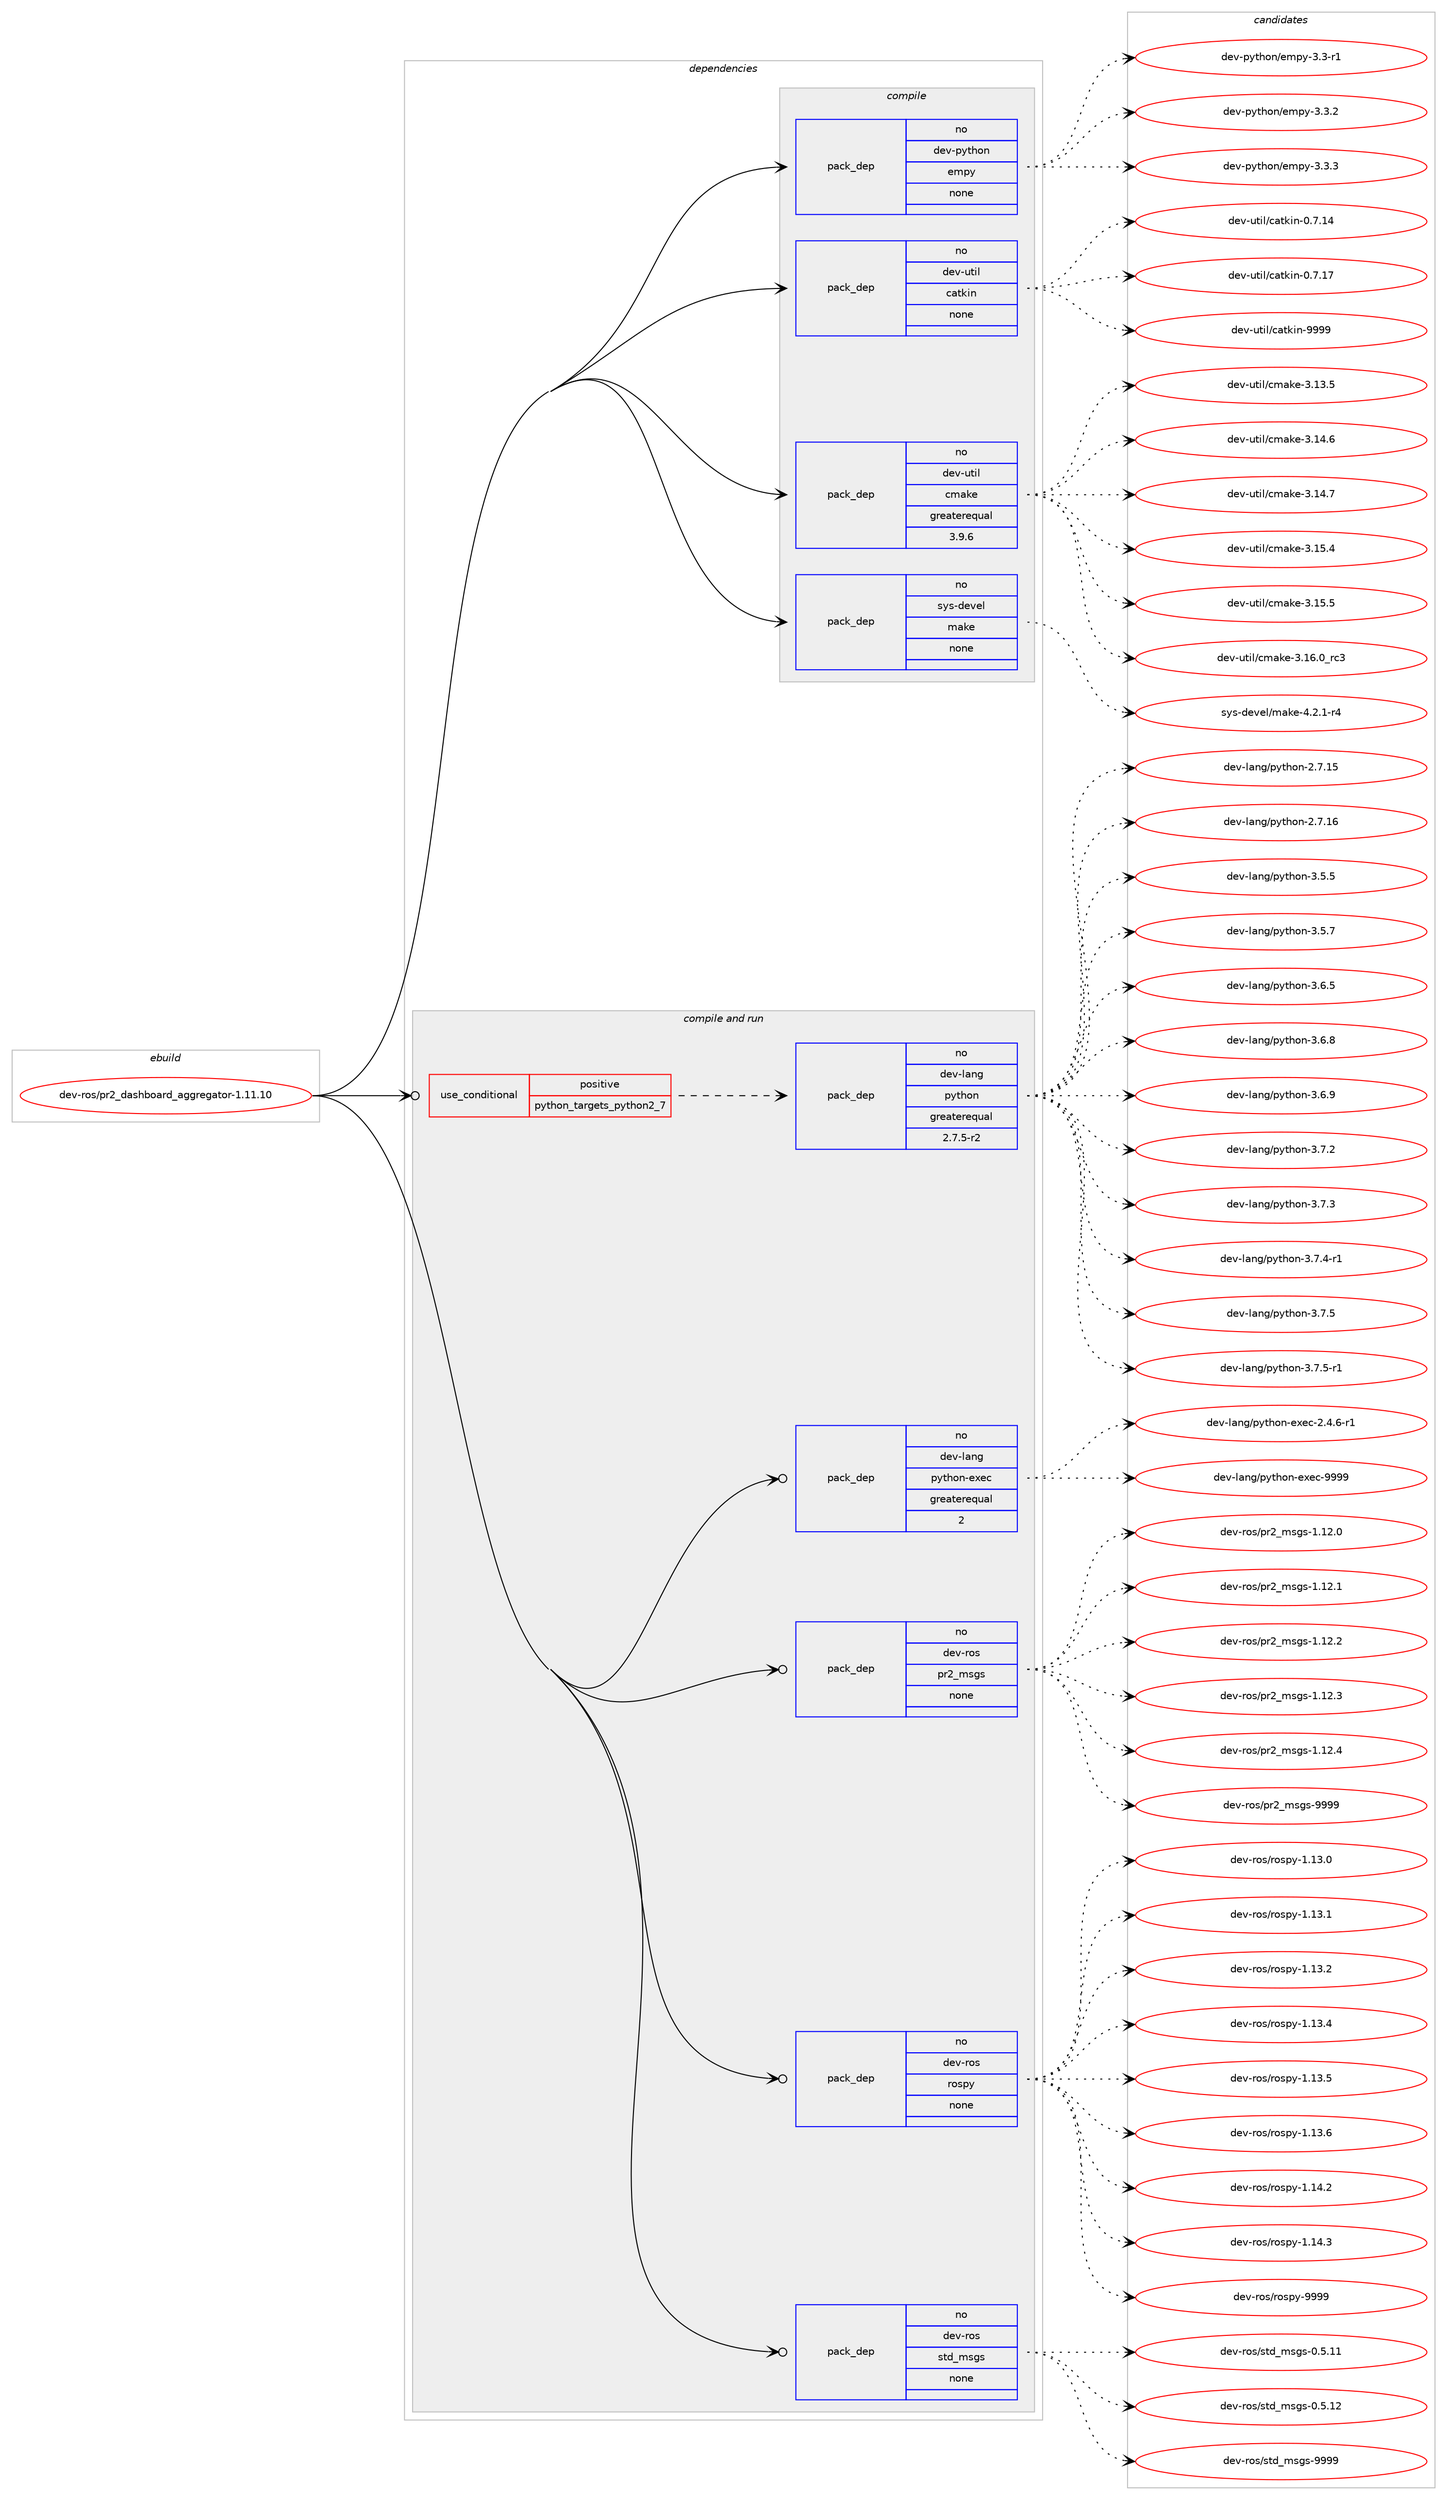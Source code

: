 digraph prolog {

# *************
# Graph options
# *************

newrank=true;
concentrate=true;
compound=true;
graph [rankdir=LR,fontname=Helvetica,fontsize=10,ranksep=1.5];#, ranksep=2.5, nodesep=0.2];
edge  [arrowhead=vee];
node  [fontname=Helvetica,fontsize=10];

# **********
# The ebuild
# **********

subgraph cluster_leftcol {
color=gray;
rank=same;
label=<<i>ebuild</i>>;
id [label="dev-ros/pr2_dashboard_aggregator-1.11.10", color=red, width=4, href="../dev-ros/pr2_dashboard_aggregator-1.11.10.svg"];
}

# ****************
# The dependencies
# ****************

subgraph cluster_midcol {
color=gray;
label=<<i>dependencies</i>>;
subgraph cluster_compile {
fillcolor="#eeeeee";
style=filled;
label=<<i>compile</i>>;
subgraph pack492175 {
dependency658238 [label=<<TABLE BORDER="0" CELLBORDER="1" CELLSPACING="0" CELLPADDING="4" WIDTH="220"><TR><TD ROWSPAN="6" CELLPADDING="30">pack_dep</TD></TR><TR><TD WIDTH="110">no</TD></TR><TR><TD>dev-python</TD></TR><TR><TD>empy</TD></TR><TR><TD>none</TD></TR><TR><TD></TD></TR></TABLE>>, shape=none, color=blue];
}
id:e -> dependency658238:w [weight=20,style="solid",arrowhead="vee"];
subgraph pack492176 {
dependency658239 [label=<<TABLE BORDER="0" CELLBORDER="1" CELLSPACING="0" CELLPADDING="4" WIDTH="220"><TR><TD ROWSPAN="6" CELLPADDING="30">pack_dep</TD></TR><TR><TD WIDTH="110">no</TD></TR><TR><TD>dev-util</TD></TR><TR><TD>catkin</TD></TR><TR><TD>none</TD></TR><TR><TD></TD></TR></TABLE>>, shape=none, color=blue];
}
id:e -> dependency658239:w [weight=20,style="solid",arrowhead="vee"];
subgraph pack492177 {
dependency658240 [label=<<TABLE BORDER="0" CELLBORDER="1" CELLSPACING="0" CELLPADDING="4" WIDTH="220"><TR><TD ROWSPAN="6" CELLPADDING="30">pack_dep</TD></TR><TR><TD WIDTH="110">no</TD></TR><TR><TD>dev-util</TD></TR><TR><TD>cmake</TD></TR><TR><TD>greaterequal</TD></TR><TR><TD>3.9.6</TD></TR></TABLE>>, shape=none, color=blue];
}
id:e -> dependency658240:w [weight=20,style="solid",arrowhead="vee"];
subgraph pack492178 {
dependency658241 [label=<<TABLE BORDER="0" CELLBORDER="1" CELLSPACING="0" CELLPADDING="4" WIDTH="220"><TR><TD ROWSPAN="6" CELLPADDING="30">pack_dep</TD></TR><TR><TD WIDTH="110">no</TD></TR><TR><TD>sys-devel</TD></TR><TR><TD>make</TD></TR><TR><TD>none</TD></TR><TR><TD></TD></TR></TABLE>>, shape=none, color=blue];
}
id:e -> dependency658241:w [weight=20,style="solid",arrowhead="vee"];
}
subgraph cluster_compileandrun {
fillcolor="#eeeeee";
style=filled;
label=<<i>compile and run</i>>;
subgraph cond154157 {
dependency658242 [label=<<TABLE BORDER="0" CELLBORDER="1" CELLSPACING="0" CELLPADDING="4"><TR><TD ROWSPAN="3" CELLPADDING="10">use_conditional</TD></TR><TR><TD>positive</TD></TR><TR><TD>python_targets_python2_7</TD></TR></TABLE>>, shape=none, color=red];
subgraph pack492179 {
dependency658243 [label=<<TABLE BORDER="0" CELLBORDER="1" CELLSPACING="0" CELLPADDING="4" WIDTH="220"><TR><TD ROWSPAN="6" CELLPADDING="30">pack_dep</TD></TR><TR><TD WIDTH="110">no</TD></TR><TR><TD>dev-lang</TD></TR><TR><TD>python</TD></TR><TR><TD>greaterequal</TD></TR><TR><TD>2.7.5-r2</TD></TR></TABLE>>, shape=none, color=blue];
}
dependency658242:e -> dependency658243:w [weight=20,style="dashed",arrowhead="vee"];
}
id:e -> dependency658242:w [weight=20,style="solid",arrowhead="odotvee"];
subgraph pack492180 {
dependency658244 [label=<<TABLE BORDER="0" CELLBORDER="1" CELLSPACING="0" CELLPADDING="4" WIDTH="220"><TR><TD ROWSPAN="6" CELLPADDING="30">pack_dep</TD></TR><TR><TD WIDTH="110">no</TD></TR><TR><TD>dev-lang</TD></TR><TR><TD>python-exec</TD></TR><TR><TD>greaterequal</TD></TR><TR><TD>2</TD></TR></TABLE>>, shape=none, color=blue];
}
id:e -> dependency658244:w [weight=20,style="solid",arrowhead="odotvee"];
subgraph pack492181 {
dependency658245 [label=<<TABLE BORDER="0" CELLBORDER="1" CELLSPACING="0" CELLPADDING="4" WIDTH="220"><TR><TD ROWSPAN="6" CELLPADDING="30">pack_dep</TD></TR><TR><TD WIDTH="110">no</TD></TR><TR><TD>dev-ros</TD></TR><TR><TD>pr2_msgs</TD></TR><TR><TD>none</TD></TR><TR><TD></TD></TR></TABLE>>, shape=none, color=blue];
}
id:e -> dependency658245:w [weight=20,style="solid",arrowhead="odotvee"];
subgraph pack492182 {
dependency658246 [label=<<TABLE BORDER="0" CELLBORDER="1" CELLSPACING="0" CELLPADDING="4" WIDTH="220"><TR><TD ROWSPAN="6" CELLPADDING="30">pack_dep</TD></TR><TR><TD WIDTH="110">no</TD></TR><TR><TD>dev-ros</TD></TR><TR><TD>rospy</TD></TR><TR><TD>none</TD></TR><TR><TD></TD></TR></TABLE>>, shape=none, color=blue];
}
id:e -> dependency658246:w [weight=20,style="solid",arrowhead="odotvee"];
subgraph pack492183 {
dependency658247 [label=<<TABLE BORDER="0" CELLBORDER="1" CELLSPACING="0" CELLPADDING="4" WIDTH="220"><TR><TD ROWSPAN="6" CELLPADDING="30">pack_dep</TD></TR><TR><TD WIDTH="110">no</TD></TR><TR><TD>dev-ros</TD></TR><TR><TD>std_msgs</TD></TR><TR><TD>none</TD></TR><TR><TD></TD></TR></TABLE>>, shape=none, color=blue];
}
id:e -> dependency658247:w [weight=20,style="solid",arrowhead="odotvee"];
}
subgraph cluster_run {
fillcolor="#eeeeee";
style=filled;
label=<<i>run</i>>;
}
}

# **************
# The candidates
# **************

subgraph cluster_choices {
rank=same;
color=gray;
label=<<i>candidates</i>>;

subgraph choice492175 {
color=black;
nodesep=1;
choice1001011184511212111610411111047101109112121455146514511449 [label="dev-python/empy-3.3-r1", color=red, width=4,href="../dev-python/empy-3.3-r1.svg"];
choice1001011184511212111610411111047101109112121455146514650 [label="dev-python/empy-3.3.2", color=red, width=4,href="../dev-python/empy-3.3.2.svg"];
choice1001011184511212111610411111047101109112121455146514651 [label="dev-python/empy-3.3.3", color=red, width=4,href="../dev-python/empy-3.3.3.svg"];
dependency658238:e -> choice1001011184511212111610411111047101109112121455146514511449:w [style=dotted,weight="100"];
dependency658238:e -> choice1001011184511212111610411111047101109112121455146514650:w [style=dotted,weight="100"];
dependency658238:e -> choice1001011184511212111610411111047101109112121455146514651:w [style=dotted,weight="100"];
}
subgraph choice492176 {
color=black;
nodesep=1;
choice1001011184511711610510847999711610710511045484655464952 [label="dev-util/catkin-0.7.14", color=red, width=4,href="../dev-util/catkin-0.7.14.svg"];
choice1001011184511711610510847999711610710511045484655464955 [label="dev-util/catkin-0.7.17", color=red, width=4,href="../dev-util/catkin-0.7.17.svg"];
choice100101118451171161051084799971161071051104557575757 [label="dev-util/catkin-9999", color=red, width=4,href="../dev-util/catkin-9999.svg"];
dependency658239:e -> choice1001011184511711610510847999711610710511045484655464952:w [style=dotted,weight="100"];
dependency658239:e -> choice1001011184511711610510847999711610710511045484655464955:w [style=dotted,weight="100"];
dependency658239:e -> choice100101118451171161051084799971161071051104557575757:w [style=dotted,weight="100"];
}
subgraph choice492177 {
color=black;
nodesep=1;
choice1001011184511711610510847991099710710145514649514653 [label="dev-util/cmake-3.13.5", color=red, width=4,href="../dev-util/cmake-3.13.5.svg"];
choice1001011184511711610510847991099710710145514649524654 [label="dev-util/cmake-3.14.6", color=red, width=4,href="../dev-util/cmake-3.14.6.svg"];
choice1001011184511711610510847991099710710145514649524655 [label="dev-util/cmake-3.14.7", color=red, width=4,href="../dev-util/cmake-3.14.7.svg"];
choice1001011184511711610510847991099710710145514649534652 [label="dev-util/cmake-3.15.4", color=red, width=4,href="../dev-util/cmake-3.15.4.svg"];
choice1001011184511711610510847991099710710145514649534653 [label="dev-util/cmake-3.15.5", color=red, width=4,href="../dev-util/cmake-3.15.5.svg"];
choice1001011184511711610510847991099710710145514649544648951149951 [label="dev-util/cmake-3.16.0_rc3", color=red, width=4,href="../dev-util/cmake-3.16.0_rc3.svg"];
dependency658240:e -> choice1001011184511711610510847991099710710145514649514653:w [style=dotted,weight="100"];
dependency658240:e -> choice1001011184511711610510847991099710710145514649524654:w [style=dotted,weight="100"];
dependency658240:e -> choice1001011184511711610510847991099710710145514649524655:w [style=dotted,weight="100"];
dependency658240:e -> choice1001011184511711610510847991099710710145514649534652:w [style=dotted,weight="100"];
dependency658240:e -> choice1001011184511711610510847991099710710145514649534653:w [style=dotted,weight="100"];
dependency658240:e -> choice1001011184511711610510847991099710710145514649544648951149951:w [style=dotted,weight="100"];
}
subgraph choice492178 {
color=black;
nodesep=1;
choice1151211154510010111810110847109971071014552465046494511452 [label="sys-devel/make-4.2.1-r4", color=red, width=4,href="../sys-devel/make-4.2.1-r4.svg"];
dependency658241:e -> choice1151211154510010111810110847109971071014552465046494511452:w [style=dotted,weight="100"];
}
subgraph choice492179 {
color=black;
nodesep=1;
choice10010111845108971101034711212111610411111045504655464953 [label="dev-lang/python-2.7.15", color=red, width=4,href="../dev-lang/python-2.7.15.svg"];
choice10010111845108971101034711212111610411111045504655464954 [label="dev-lang/python-2.7.16", color=red, width=4,href="../dev-lang/python-2.7.16.svg"];
choice100101118451089711010347112121116104111110455146534653 [label="dev-lang/python-3.5.5", color=red, width=4,href="../dev-lang/python-3.5.5.svg"];
choice100101118451089711010347112121116104111110455146534655 [label="dev-lang/python-3.5.7", color=red, width=4,href="../dev-lang/python-3.5.7.svg"];
choice100101118451089711010347112121116104111110455146544653 [label="dev-lang/python-3.6.5", color=red, width=4,href="../dev-lang/python-3.6.5.svg"];
choice100101118451089711010347112121116104111110455146544656 [label="dev-lang/python-3.6.8", color=red, width=4,href="../dev-lang/python-3.6.8.svg"];
choice100101118451089711010347112121116104111110455146544657 [label="dev-lang/python-3.6.9", color=red, width=4,href="../dev-lang/python-3.6.9.svg"];
choice100101118451089711010347112121116104111110455146554650 [label="dev-lang/python-3.7.2", color=red, width=4,href="../dev-lang/python-3.7.2.svg"];
choice100101118451089711010347112121116104111110455146554651 [label="dev-lang/python-3.7.3", color=red, width=4,href="../dev-lang/python-3.7.3.svg"];
choice1001011184510897110103471121211161041111104551465546524511449 [label="dev-lang/python-3.7.4-r1", color=red, width=4,href="../dev-lang/python-3.7.4-r1.svg"];
choice100101118451089711010347112121116104111110455146554653 [label="dev-lang/python-3.7.5", color=red, width=4,href="../dev-lang/python-3.7.5.svg"];
choice1001011184510897110103471121211161041111104551465546534511449 [label="dev-lang/python-3.7.5-r1", color=red, width=4,href="../dev-lang/python-3.7.5-r1.svg"];
dependency658243:e -> choice10010111845108971101034711212111610411111045504655464953:w [style=dotted,weight="100"];
dependency658243:e -> choice10010111845108971101034711212111610411111045504655464954:w [style=dotted,weight="100"];
dependency658243:e -> choice100101118451089711010347112121116104111110455146534653:w [style=dotted,weight="100"];
dependency658243:e -> choice100101118451089711010347112121116104111110455146534655:w [style=dotted,weight="100"];
dependency658243:e -> choice100101118451089711010347112121116104111110455146544653:w [style=dotted,weight="100"];
dependency658243:e -> choice100101118451089711010347112121116104111110455146544656:w [style=dotted,weight="100"];
dependency658243:e -> choice100101118451089711010347112121116104111110455146544657:w [style=dotted,weight="100"];
dependency658243:e -> choice100101118451089711010347112121116104111110455146554650:w [style=dotted,weight="100"];
dependency658243:e -> choice100101118451089711010347112121116104111110455146554651:w [style=dotted,weight="100"];
dependency658243:e -> choice1001011184510897110103471121211161041111104551465546524511449:w [style=dotted,weight="100"];
dependency658243:e -> choice100101118451089711010347112121116104111110455146554653:w [style=dotted,weight="100"];
dependency658243:e -> choice1001011184510897110103471121211161041111104551465546534511449:w [style=dotted,weight="100"];
}
subgraph choice492180 {
color=black;
nodesep=1;
choice10010111845108971101034711212111610411111045101120101994550465246544511449 [label="dev-lang/python-exec-2.4.6-r1", color=red, width=4,href="../dev-lang/python-exec-2.4.6-r1.svg"];
choice10010111845108971101034711212111610411111045101120101994557575757 [label="dev-lang/python-exec-9999", color=red, width=4,href="../dev-lang/python-exec-9999.svg"];
dependency658244:e -> choice10010111845108971101034711212111610411111045101120101994550465246544511449:w [style=dotted,weight="100"];
dependency658244:e -> choice10010111845108971101034711212111610411111045101120101994557575757:w [style=dotted,weight="100"];
}
subgraph choice492181 {
color=black;
nodesep=1;
choice1001011184511411111547112114509510911510311545494649504648 [label="dev-ros/pr2_msgs-1.12.0", color=red, width=4,href="../dev-ros/pr2_msgs-1.12.0.svg"];
choice1001011184511411111547112114509510911510311545494649504649 [label="dev-ros/pr2_msgs-1.12.1", color=red, width=4,href="../dev-ros/pr2_msgs-1.12.1.svg"];
choice1001011184511411111547112114509510911510311545494649504650 [label="dev-ros/pr2_msgs-1.12.2", color=red, width=4,href="../dev-ros/pr2_msgs-1.12.2.svg"];
choice1001011184511411111547112114509510911510311545494649504651 [label="dev-ros/pr2_msgs-1.12.3", color=red, width=4,href="../dev-ros/pr2_msgs-1.12.3.svg"];
choice1001011184511411111547112114509510911510311545494649504652 [label="dev-ros/pr2_msgs-1.12.4", color=red, width=4,href="../dev-ros/pr2_msgs-1.12.4.svg"];
choice100101118451141111154711211450951091151031154557575757 [label="dev-ros/pr2_msgs-9999", color=red, width=4,href="../dev-ros/pr2_msgs-9999.svg"];
dependency658245:e -> choice1001011184511411111547112114509510911510311545494649504648:w [style=dotted,weight="100"];
dependency658245:e -> choice1001011184511411111547112114509510911510311545494649504649:w [style=dotted,weight="100"];
dependency658245:e -> choice1001011184511411111547112114509510911510311545494649504650:w [style=dotted,weight="100"];
dependency658245:e -> choice1001011184511411111547112114509510911510311545494649504651:w [style=dotted,weight="100"];
dependency658245:e -> choice1001011184511411111547112114509510911510311545494649504652:w [style=dotted,weight="100"];
dependency658245:e -> choice100101118451141111154711211450951091151031154557575757:w [style=dotted,weight="100"];
}
subgraph choice492182 {
color=black;
nodesep=1;
choice100101118451141111154711411111511212145494649514648 [label="dev-ros/rospy-1.13.0", color=red, width=4,href="../dev-ros/rospy-1.13.0.svg"];
choice100101118451141111154711411111511212145494649514649 [label="dev-ros/rospy-1.13.1", color=red, width=4,href="../dev-ros/rospy-1.13.1.svg"];
choice100101118451141111154711411111511212145494649514650 [label="dev-ros/rospy-1.13.2", color=red, width=4,href="../dev-ros/rospy-1.13.2.svg"];
choice100101118451141111154711411111511212145494649514652 [label="dev-ros/rospy-1.13.4", color=red, width=4,href="../dev-ros/rospy-1.13.4.svg"];
choice100101118451141111154711411111511212145494649514653 [label="dev-ros/rospy-1.13.5", color=red, width=4,href="../dev-ros/rospy-1.13.5.svg"];
choice100101118451141111154711411111511212145494649514654 [label="dev-ros/rospy-1.13.6", color=red, width=4,href="../dev-ros/rospy-1.13.6.svg"];
choice100101118451141111154711411111511212145494649524650 [label="dev-ros/rospy-1.14.2", color=red, width=4,href="../dev-ros/rospy-1.14.2.svg"];
choice100101118451141111154711411111511212145494649524651 [label="dev-ros/rospy-1.14.3", color=red, width=4,href="../dev-ros/rospy-1.14.3.svg"];
choice10010111845114111115471141111151121214557575757 [label="dev-ros/rospy-9999", color=red, width=4,href="../dev-ros/rospy-9999.svg"];
dependency658246:e -> choice100101118451141111154711411111511212145494649514648:w [style=dotted,weight="100"];
dependency658246:e -> choice100101118451141111154711411111511212145494649514649:w [style=dotted,weight="100"];
dependency658246:e -> choice100101118451141111154711411111511212145494649514650:w [style=dotted,weight="100"];
dependency658246:e -> choice100101118451141111154711411111511212145494649514652:w [style=dotted,weight="100"];
dependency658246:e -> choice100101118451141111154711411111511212145494649514653:w [style=dotted,weight="100"];
dependency658246:e -> choice100101118451141111154711411111511212145494649514654:w [style=dotted,weight="100"];
dependency658246:e -> choice100101118451141111154711411111511212145494649524650:w [style=dotted,weight="100"];
dependency658246:e -> choice100101118451141111154711411111511212145494649524651:w [style=dotted,weight="100"];
dependency658246:e -> choice10010111845114111115471141111151121214557575757:w [style=dotted,weight="100"];
}
subgraph choice492183 {
color=black;
nodesep=1;
choice10010111845114111115471151161009510911510311545484653464949 [label="dev-ros/std_msgs-0.5.11", color=red, width=4,href="../dev-ros/std_msgs-0.5.11.svg"];
choice10010111845114111115471151161009510911510311545484653464950 [label="dev-ros/std_msgs-0.5.12", color=red, width=4,href="../dev-ros/std_msgs-0.5.12.svg"];
choice1001011184511411111547115116100951091151031154557575757 [label="dev-ros/std_msgs-9999", color=red, width=4,href="../dev-ros/std_msgs-9999.svg"];
dependency658247:e -> choice10010111845114111115471151161009510911510311545484653464949:w [style=dotted,weight="100"];
dependency658247:e -> choice10010111845114111115471151161009510911510311545484653464950:w [style=dotted,weight="100"];
dependency658247:e -> choice1001011184511411111547115116100951091151031154557575757:w [style=dotted,weight="100"];
}
}

}
